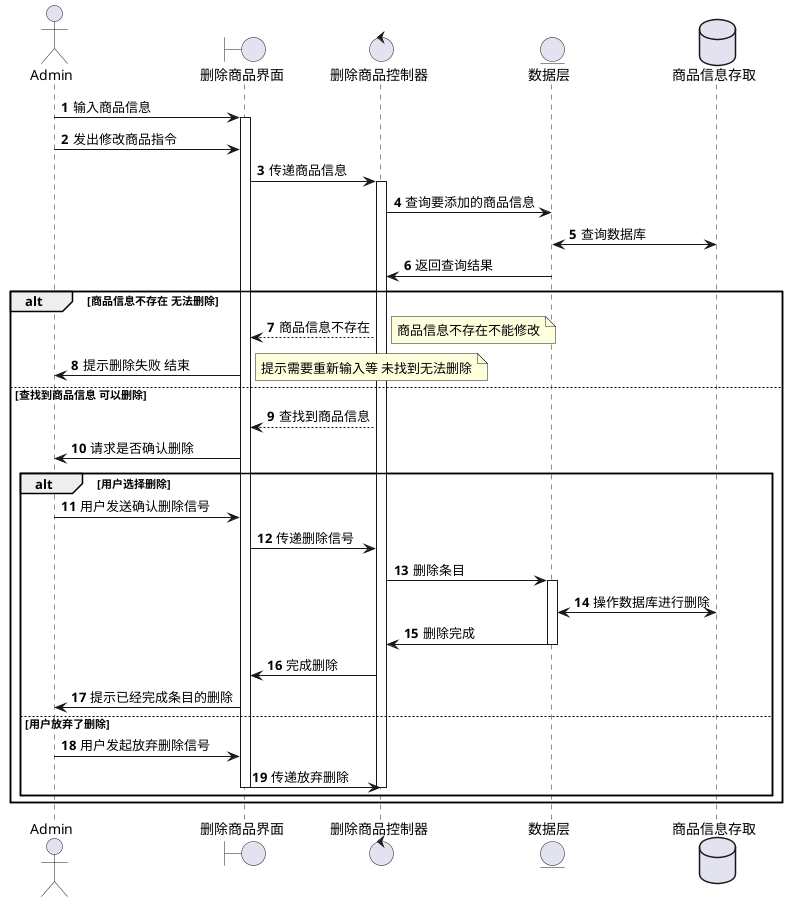 @startuml
'https://plantuml.com/sequence-diagram

autonumber

actor Admin
boundary 删除商品界面 as inout
control 删除商品控制器 as ctrl
entity 数据层 as dao
database 商品信息存取 as db

Admin -> inout : 输入商品信息
activate inout
Admin -> inout : 发出修改商品指令
inout -> ctrl : 传递商品信息
activate ctrl
ctrl -> dao : 查询要添加的商品信息
dao <-> db : 查询数据库
dao -> ctrl : 返回查询结果

alt 商品信息不存在 无法删除
ctrl --> inout : 商品信息不存在
note right : 商品信息不存在不能修改
inout -> Admin : 提示删除失败 结束
note right : 提示需要重新输入等 未找到无法删除

else 查找到商品信息 可以删除

ctrl --> inout : 查找到商品信息
inout -> Admin : 请求是否确认删除


alt 用户选择删除
    Admin -> inout : 用户发送确认删除信号
    inout -> ctrl : 传递删除信号
    ctrl -> dao : 删除条目
    activate dao
    dao <-> db : 操作数据库进行删除
    dao -> ctrl : 删除完成
    deactivate dao
    ctrl -> inout : 完成删除
    inout -> Admin : 提示已经完成条目的删除
else 用户放弃了删除
    Admin -> inout : 用户发起放弃删除信号
    inout -> ctrl : 传递放弃删除
    deactivate ctrl
    deactivate inout
end

end

@enduml